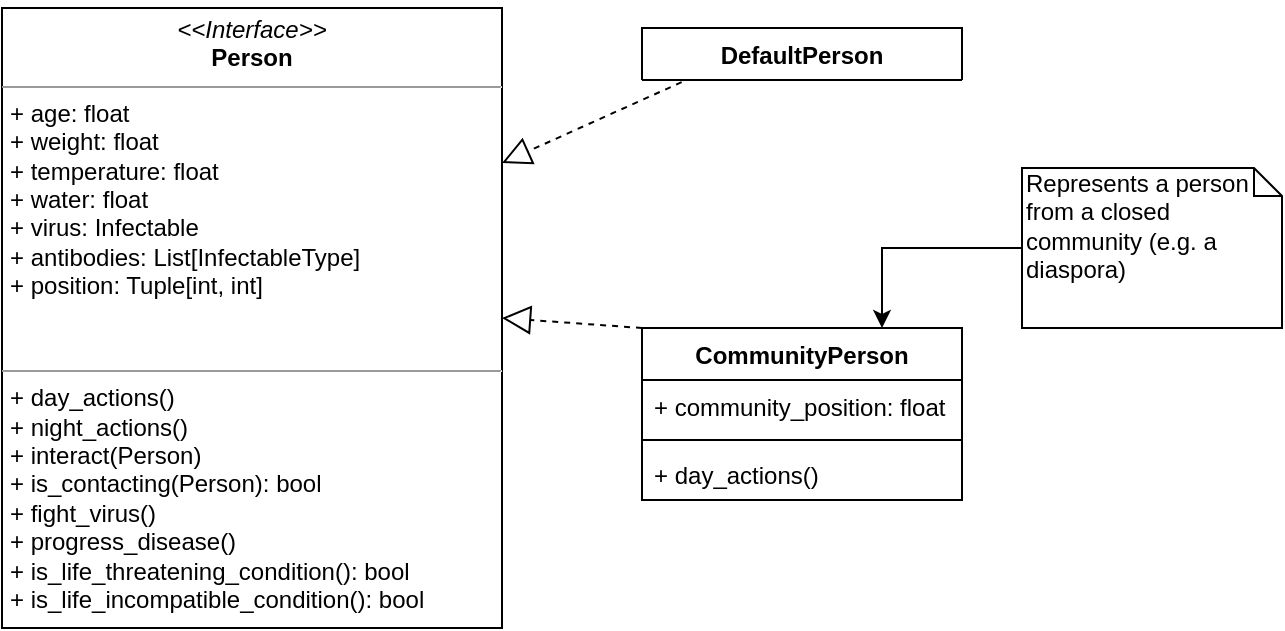 <mxfile version="13.7.4" type="github">
  <diagram id="U-UMFM8xQa6CMN1V9Xkb" name="Page-1">
    <mxGraphModel dx="1165" dy="896" grid="1" gridSize="10" guides="1" tooltips="1" connect="1" arrows="1" fold="1" page="1" pageScale="1" pageWidth="827" pageHeight="1169" math="0" shadow="0">
      <root>
        <mxCell id="0" />
        <mxCell id="1" parent="0" />
        <mxCell id="9oP3EUxY319xITVeBVMY-7" value="&lt;p style=&quot;margin: 0px ; margin-top: 4px ; text-align: center&quot;&gt;&lt;i&gt;&amp;lt;&amp;lt;Interface&amp;gt;&amp;gt;&lt;/i&gt;&lt;br&gt;&lt;b&gt;Person&lt;/b&gt;&lt;/p&gt;&lt;hr size=&quot;1&quot;&gt;&lt;p style=&quot;margin: 0px ; margin-left: 4px&quot;&gt;+ age: float&lt;br&gt;+ weight: float&lt;/p&gt;&lt;p style=&quot;margin: 0px ; margin-left: 4px&quot;&gt;+ temperature: float&lt;/p&gt;&lt;p style=&quot;margin: 0px ; margin-left: 4px&quot;&gt;+ water: float&lt;/p&gt;&lt;p style=&quot;margin: 0px ; margin-left: 4px&quot;&gt;+ virus: Infectable&lt;/p&gt;&lt;p style=&quot;margin: 0px ; margin-left: 4px&quot;&gt;+ antibodies: List[InfectableType]&lt;/p&gt;&lt;p style=&quot;margin: 0px ; margin-left: 4px&quot;&gt;+ position: Tuple[int, int]&lt;/p&gt;&lt;p style=&quot;margin: 0px ; margin-left: 4px&quot;&gt;&lt;br&gt;&lt;/p&gt;&lt;p style=&quot;margin: 0px ; margin-left: 4px&quot;&gt;&lt;br&gt;&lt;/p&gt;&lt;hr size=&quot;1&quot;&gt;&lt;p style=&quot;margin: 0px ; margin-left: 4px&quot;&gt;+&amp;nbsp;day_actions()&lt;br&gt;&lt;/p&gt;&lt;p style=&quot;margin: 0px ; margin-left: 4px&quot;&gt;+ night_actions()&lt;/p&gt;&lt;p style=&quot;margin: 0px ; margin-left: 4px&quot;&gt;+&amp;nbsp;interact(Person)&lt;/p&gt;&lt;p style=&quot;margin: 0px ; margin-left: 4px&quot;&gt;+&amp;nbsp;is_contacting(Person): bool&lt;/p&gt;&lt;p style=&quot;margin: 0px ; margin-left: 4px&quot;&gt;+&amp;nbsp;fight_virus()&lt;/p&gt;&lt;p style=&quot;margin: 0px ; margin-left: 4px&quot;&gt;+&amp;nbsp;progress_disease()&lt;/p&gt;&lt;p style=&quot;margin: 0px ; margin-left: 4px&quot;&gt;+&amp;nbsp;is_life_threatening_condition(): bool&lt;/p&gt;&lt;p style=&quot;margin: 0px ; margin-left: 4px&quot;&gt;+ is_life_incompatible_condition(): bool&lt;br&gt;&lt;/p&gt;" style="verticalAlign=top;align=left;overflow=fill;fontSize=12;fontFamily=Helvetica;html=1;" parent="1" vertex="1">
          <mxGeometry x="40" y="70" width="250" height="310" as="geometry" />
        </mxCell>
        <mxCell id="9oP3EUxY319xITVeBVMY-16" value="" style="endArrow=block;dashed=1;endFill=0;endSize=12;html=1;exitX=0.5;exitY=0;exitDx=0;exitDy=0;entryX=1;entryY=0.25;entryDx=0;entryDy=0;" parent="1" source="9oP3EUxY319xITVeBVMY-1" target="9oP3EUxY319xITVeBVMY-7" edge="1">
          <mxGeometry width="160" relative="1" as="geometry">
            <mxPoint x="170" y="430" as="sourcePoint" />
            <mxPoint x="312.5" y="410" as="targetPoint" />
          </mxGeometry>
        </mxCell>
        <mxCell id="9oP3EUxY319xITVeBVMY-17" value="" style="endArrow=block;dashed=1;endFill=0;endSize=12;html=1;exitX=0;exitY=0;exitDx=0;exitDy=0;entryX=1;entryY=0.5;entryDx=0;entryDy=0;" parent="1" source="9oP3EUxY319xITVeBVMY-8" target="9oP3EUxY319xITVeBVMY-7" edge="1">
          <mxGeometry width="160" relative="1" as="geometry">
            <mxPoint x="200" y="520" as="sourcePoint" />
            <mxPoint x="375" y="410" as="targetPoint" />
          </mxGeometry>
        </mxCell>
        <mxCell id="mXQRw7Be6rAgik4QdoKv-3" style="edgeStyle=orthogonalEdgeStyle;rounded=0;orthogonalLoop=1;jettySize=auto;html=1;entryX=0.75;entryY=0;entryDx=0;entryDy=0;" edge="1" parent="1" source="mXQRw7Be6rAgik4QdoKv-1" target="9oP3EUxY319xITVeBVMY-8">
          <mxGeometry relative="1" as="geometry" />
        </mxCell>
        <mxCell id="mXQRw7Be6rAgik4QdoKv-1" value="Represents a person from a closed community (e.g. a diaspora)" style="shape=note;whiteSpace=wrap;html=1;size=14;verticalAlign=top;align=left;spacingTop=-6;" vertex="1" parent="1">
          <mxGeometry x="550" y="150" width="130" height="80" as="geometry" />
        </mxCell>
        <mxCell id="9oP3EUxY319xITVeBVMY-8" value="CommunityPerson" style="swimlane;fontStyle=1;align=center;verticalAlign=top;childLayout=stackLayout;horizontal=1;startSize=26;horizontalStack=0;resizeParent=1;resizeParentMax=0;resizeLast=0;collapsible=1;marginBottom=0;" parent="1" vertex="1">
          <mxGeometry x="360" y="230" width="160" height="86" as="geometry">
            <mxRectangle x="380" y="360" width="186" height="26" as="alternateBounds" />
          </mxGeometry>
        </mxCell>
        <mxCell id="9oP3EUxY319xITVeBVMY-9" value="+ community_position: float" style="text;strokeColor=none;fillColor=none;align=left;verticalAlign=top;spacingLeft=4;spacingRight=4;overflow=hidden;rotatable=0;points=[[0,0.5],[1,0.5]];portConstraint=eastwest;" parent="9oP3EUxY319xITVeBVMY-8" vertex="1">
          <mxGeometry y="26" width="160" height="26" as="geometry" />
        </mxCell>
        <mxCell id="9oP3EUxY319xITVeBVMY-10" value="" style="line;strokeWidth=1;fillColor=none;align=left;verticalAlign=middle;spacingTop=-1;spacingLeft=3;spacingRight=3;rotatable=0;labelPosition=right;points=[];portConstraint=eastwest;" parent="9oP3EUxY319xITVeBVMY-8" vertex="1">
          <mxGeometry y="52" width="160" height="8" as="geometry" />
        </mxCell>
        <mxCell id="9oP3EUxY319xITVeBVMY-11" value="+ day_actions()" style="text;strokeColor=none;fillColor=none;align=left;verticalAlign=top;spacingLeft=4;spacingRight=4;overflow=hidden;rotatable=0;points=[[0,0.5],[1,0.5]];portConstraint=eastwest;" parent="9oP3EUxY319xITVeBVMY-8" vertex="1">
          <mxGeometry y="60" width="160" height="26" as="geometry" />
        </mxCell>
        <mxCell id="9oP3EUxY319xITVeBVMY-1" value="DefaultPerson" style="swimlane;fontStyle=1;align=center;verticalAlign=top;childLayout=stackLayout;horizontal=1;startSize=26;horizontalStack=0;resizeParent=1;resizeParentMax=0;resizeLast=0;collapsible=1;marginBottom=0;" parent="1" vertex="1" collapsed="1">
          <mxGeometry x="360" y="80" width="160" height="26" as="geometry">
            <mxRectangle x="90" y="360" width="160" height="86" as="alternateBounds" />
          </mxGeometry>
        </mxCell>
        <mxCell id="9oP3EUxY319xITVeBVMY-2" value="+ field: type" style="text;strokeColor=none;fillColor=none;align=left;verticalAlign=top;spacingLeft=4;spacingRight=4;overflow=hidden;rotatable=0;points=[[0,0.5],[1,0.5]];portConstraint=eastwest;" parent="9oP3EUxY319xITVeBVMY-1" vertex="1">
          <mxGeometry y="26" width="160" height="26" as="geometry" />
        </mxCell>
        <mxCell id="9oP3EUxY319xITVeBVMY-3" value="" style="line;strokeWidth=1;fillColor=none;align=left;verticalAlign=middle;spacingTop=-1;spacingLeft=3;spacingRight=3;rotatable=0;labelPosition=right;points=[];portConstraint=eastwest;" parent="9oP3EUxY319xITVeBVMY-1" vertex="1">
          <mxGeometry y="52" width="160" height="8" as="geometry" />
        </mxCell>
        <mxCell id="9oP3EUxY319xITVeBVMY-4" value="+ method(type): type" style="text;strokeColor=none;fillColor=none;align=left;verticalAlign=top;spacingLeft=4;spacingRight=4;overflow=hidden;rotatable=0;points=[[0,0.5],[1,0.5]];portConstraint=eastwest;" parent="9oP3EUxY319xITVeBVMY-1" vertex="1">
          <mxGeometry y="60" width="160" height="26" as="geometry" />
        </mxCell>
      </root>
    </mxGraphModel>
  </diagram>
</mxfile>
